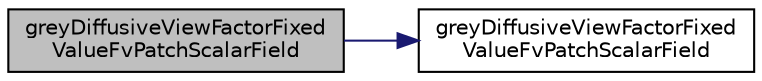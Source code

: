digraph "greyDiffusiveViewFactorFixedValueFvPatchScalarField"
{
  bgcolor="transparent";
  edge [fontname="Helvetica",fontsize="10",labelfontname="Helvetica",labelfontsize="10"];
  node [fontname="Helvetica",fontsize="10",shape=record];
  rankdir="LR";
  Node1 [label="greyDiffusiveViewFactorFixed\lValueFvPatchScalarField",height=0.2,width=0.4,color="black", fillcolor="grey75", style="filled", fontcolor="black"];
  Node1 -> Node2 [color="midnightblue",fontsize="10",style="solid",fontname="Helvetica"];
  Node2 [label="greyDiffusiveViewFactorFixed\lValueFvPatchScalarField",height=0.2,width=0.4,color="black",URL="$a00957.html#ad1c81617b681ec4ebe8189dbf656a39e",tooltip="Construct from patch and internal field. "];
}
